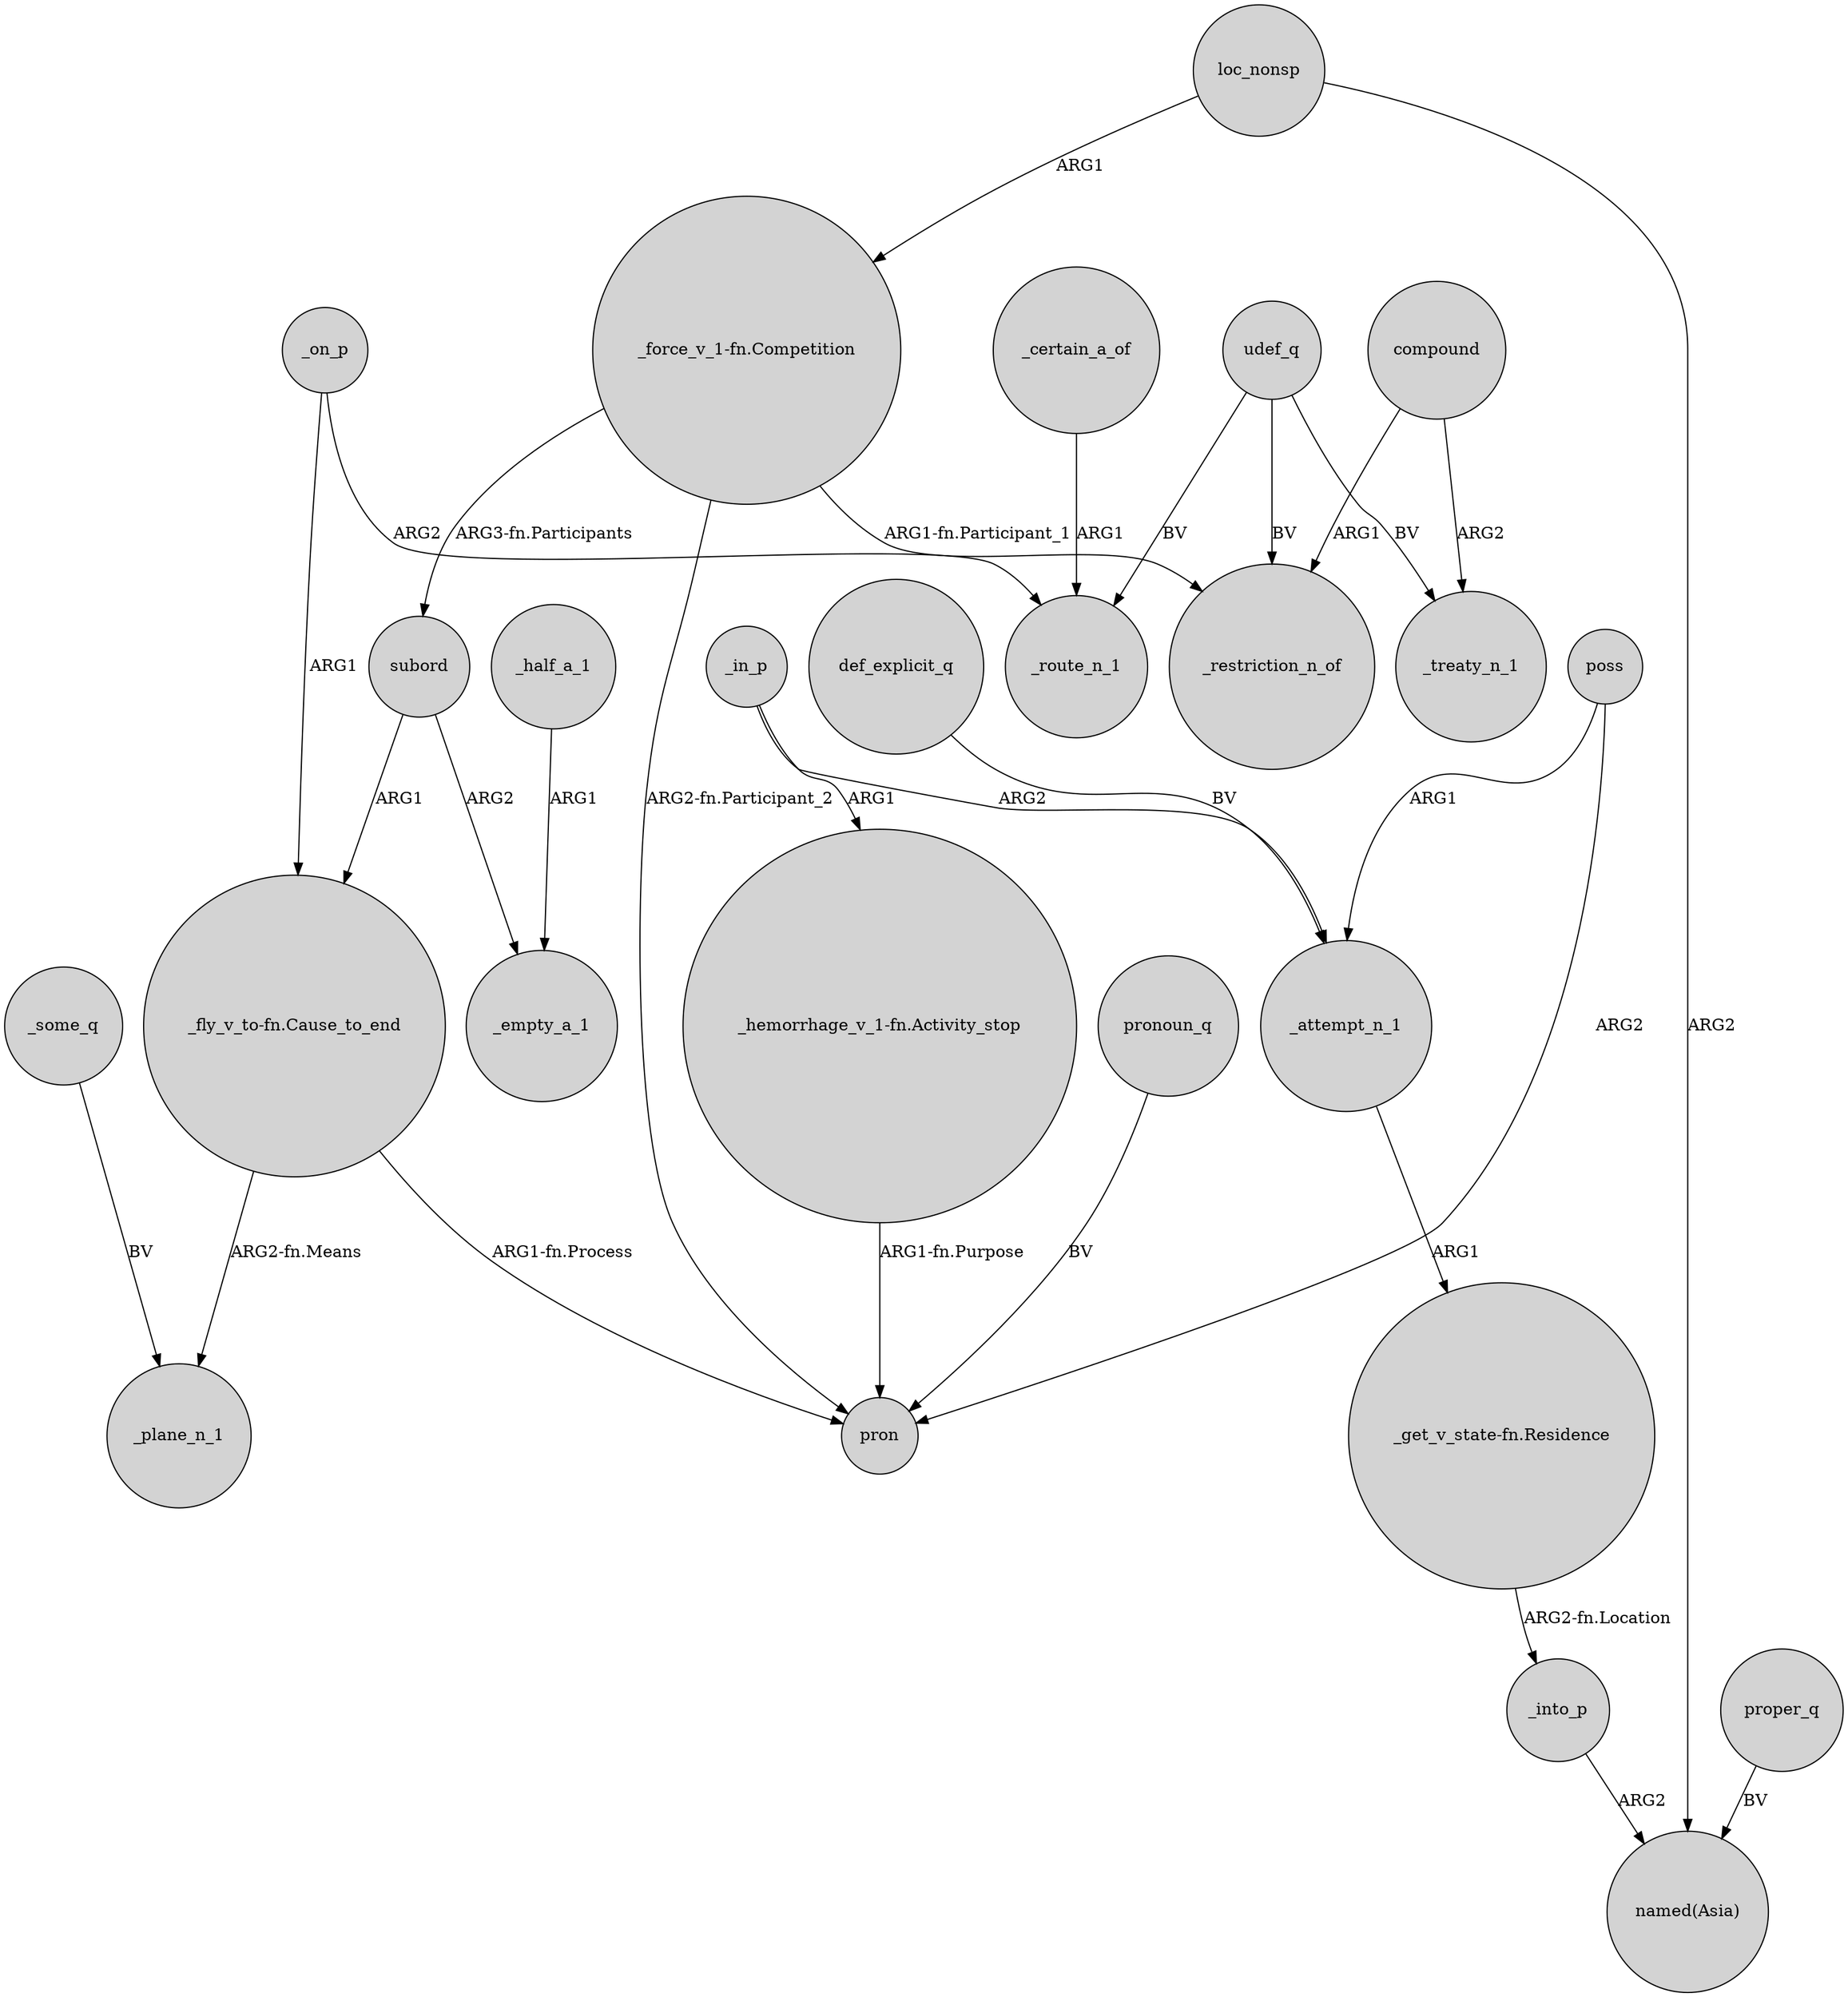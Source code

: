 digraph {
	node [shape=circle style=filled]
	subord -> _empty_a_1 [label=ARG2]
	subord -> "_fly_v_to-fn.Cause_to_end" [label=ARG1]
	udef_q -> _treaty_n_1 [label=BV]
	def_explicit_q -> _attempt_n_1 [label=BV]
	_on_p -> "_fly_v_to-fn.Cause_to_end" [label=ARG1]
	"_force_v_1-fn.Competition" -> _restriction_n_of [label="ARG1-fn.Participant_1"]
	udef_q -> _restriction_n_of [label=BV]
	compound -> _treaty_n_1 [label=ARG2]
	_some_q -> _plane_n_1 [label=BV]
	pronoun_q -> pron [label=BV]
	"_force_v_1-fn.Competition" -> subord [label="ARG3-fn.Participants"]
	poss -> pron [label=ARG2]
	loc_nonsp -> "named(Asia)" [label=ARG2]
	poss -> _attempt_n_1 [label=ARG1]
	"_fly_v_to-fn.Cause_to_end" -> _plane_n_1 [label="ARG2-fn.Means"]
	"_get_v_state-fn.Residence" -> _into_p [label="ARG2-fn.Location"]
	loc_nonsp -> "_force_v_1-fn.Competition" [label=ARG1]
	_in_p -> "_hemorrhage_v_1-fn.Activity_stop" [label=ARG1]
	_half_a_1 -> _empty_a_1 [label=ARG1]
	_attempt_n_1 -> "_get_v_state-fn.Residence" [label=ARG1]
	"_force_v_1-fn.Competition" -> pron [label="ARG2-fn.Participant_2"]
	proper_q -> "named(Asia)" [label=BV]
	_into_p -> "named(Asia)" [label=ARG2]
	udef_q -> _route_n_1 [label=BV]
	compound -> _restriction_n_of [label=ARG1]
	_on_p -> _route_n_1 [label=ARG2]
	"_hemorrhage_v_1-fn.Activity_stop" -> pron [label="ARG1-fn.Purpose"]
	_in_p -> _attempt_n_1 [label=ARG2]
	"_fly_v_to-fn.Cause_to_end" -> pron [label="ARG1-fn.Process"]
	_certain_a_of -> _route_n_1 [label=ARG1]
}
